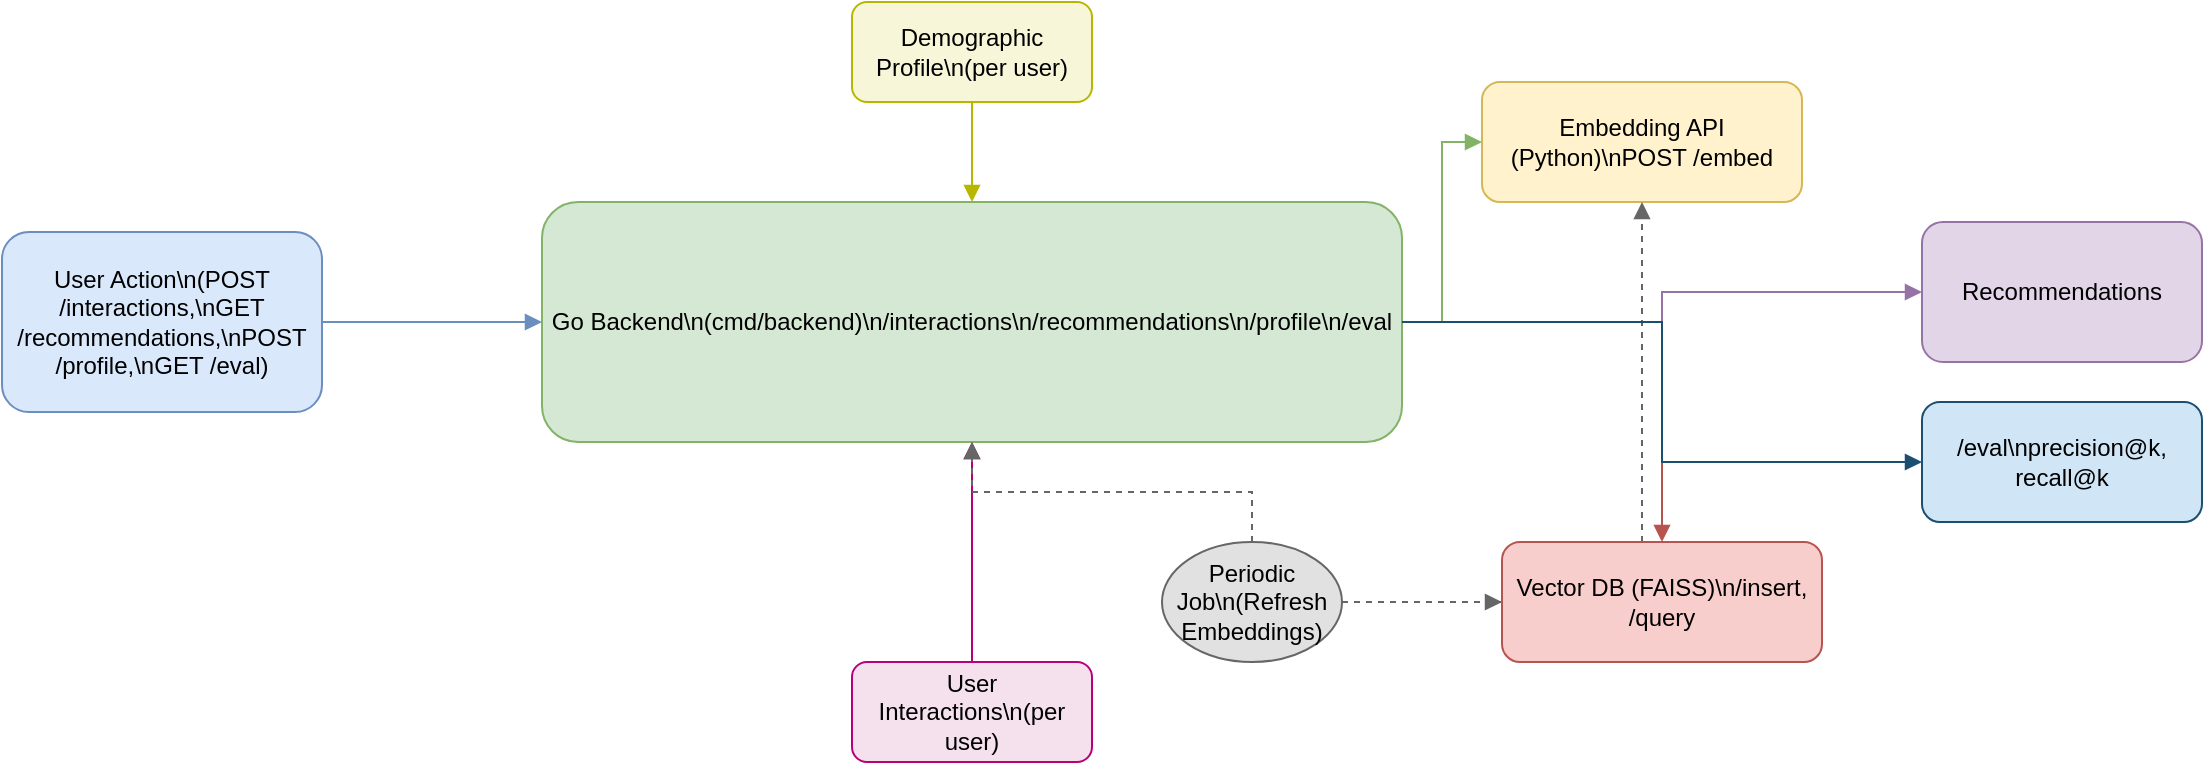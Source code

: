 <mxfile>
    <diagram name="Arquitetura AffinityMind" id="1">
        <mxGraphModel dx="1681" dy="454" grid="1" gridSize="10" guides="1" tooltips="1" connect="1" arrows="1" fold="1" page="1" pageScale="1" pageWidth="827" pageHeight="1169" math="0" shadow="0">
            <root>
                <mxCell id="0"/>
                <mxCell id="1" parent="0"/>
                <mxCell id="2" value="User Action\n(POST /interactions,\nGET /recommendations,\nPOST /profile,\nGET /eval)" style="rounded=1;whiteSpace=wrap;html=1;fillColor=#dae8fc;strokeColor=#6c8ebf;" parent="1" vertex="1">
                    <mxGeometry x="-300" y="135" width="160" height="90" as="geometry"/>
                </mxCell>
                <mxCell id="3" value="Go Backend\n(cmd/backend)\n/interactions\n/recommendations\n/profile\n/eval" style="rounded=1;whiteSpace=wrap;html=1;fillColor=#d5e8d4;strokeColor=#82b366;" parent="1" vertex="1">
                    <mxGeometry x="-30" y="120" width="430" height="120" as="geometry"/>
                </mxCell>
                <mxCell id="4" value="Embedding API (Python)\nPOST /embed" style="rounded=1;whiteSpace=wrap;html=1;fillColor=#fff2cc;strokeColor=#d6b656;" parent="1" vertex="1">
                    <mxGeometry x="440" y="60" width="160" height="60" as="geometry"/>
                </mxCell>
                <mxCell id="6" value="Recommendations" style="rounded=1;whiteSpace=wrap;html=1;fillColor=#e1d5e7;strokeColor=#9673a6;" parent="1" vertex="1">
                    <mxGeometry x="660" y="130" width="140" height="70" as="geometry"/>
                </mxCell>
                <mxCell id="7" style="edgeStyle=orthogonalEdgeStyle;rounded=0;orthogonalLoop=1;jettySize=auto;html=1;endArrow=block;endFill=1;strokeColor=#6c8ebf;" parent="1" source="2" target="3" edge="1">
                    <mxGeometry relative="1" as="geometry"/>
                </mxCell>
                <mxCell id="8" style="edgeStyle=orthogonalEdgeStyle;rounded=0;orthogonalLoop=1;jettySize=auto;html=1;endArrow=block;endFill=1;strokeColor=#82b366;" parent="1" source="3" target="4" edge="1">
                    <mxGeometry relative="1" as="geometry"/>
                </mxCell>
                <mxCell id="9" style="edgeStyle=orthogonalEdgeStyle;rounded=0;orthogonalLoop=1;jettySize=auto;html=1;endArrow=block;endFill=1;strokeColor=#b85450;" parent="1" source="3" target="5" edge="1">
                    <mxGeometry relative="1" as="geometry"/>
                </mxCell>
                <mxCell id="10" style="edgeStyle=orthogonalEdgeStyle;rounded=0;orthogonalLoop=1;jettySize=auto;html=1;endArrow=block;endFill=1;strokeColor=#9673a6;" parent="1" source="3" target="6" edge="1">
                    <mxGeometry relative="1" as="geometry"/>
                </mxCell>
                <mxCell id="14" value="Demographic Profile\n(per user)" style="rounded=1;whiteSpace=wrap;html=1;fillColor=#f8f6d8;strokeColor=#b7b700;" parent="1" vertex="1">
                    <mxGeometry x="125" y="20" width="120" height="50" as="geometry"/>
                </mxCell>
                <mxCell id="15" value="User Interactions\n(per user)" style="rounded=1;whiteSpace=wrap;html=1;fillColor=#f5e1ee;strokeColor=#b7007a;" parent="1" vertex="1">
                    <mxGeometry x="125" y="350" width="120" height="50" as="geometry"/>
                </mxCell>
                <mxCell id="16" value="Periodic Job\n(Refresh Embeddings)" style="ellipse;whiteSpace=wrap;html=1;fillColor=#e1e1e1;strokeColor=#666666;" parent="1" vertex="1">
                    <mxGeometry x="280" y="290" width="90" height="60" as="geometry"/>
                </mxCell>
                <mxCell id="17" value="/eval\nprecision@k, recall@k" style="rounded=1;whiteSpace=wrap;html=1;fillColor=#d0e6f7;strokeColor=#1b4f72;" parent="1" vertex="1">
                    <mxGeometry x="660" y="220" width="140" height="60" as="geometry"/>
                </mxCell>
                <mxCell id="18" style="edgeStyle=orthogonalEdgeStyle;rounded=0;orthogonalLoop=1;jettySize=auto;html=1;endArrow=block;endFill=1;strokeColor=#b7b700;" parent="1" source="14" target="3" edge="1">
                    <mxGeometry relative="1" as="geometry"/>
                </mxCell>
                <mxCell id="19" style="edgeStyle=orthogonalEdgeStyle;rounded=0;orthogonalLoop=1;jettySize=auto;html=1;endArrow=block;endFill=1;strokeColor=#b7007a;" parent="1" source="15" target="3" edge="1">
                    <mxGeometry relative="1" as="geometry"/>
                </mxCell>
                <mxCell id="20" style="edgeStyle=orthogonalEdgeStyle;rounded=0;orthogonalLoop=1;jettySize=auto;html=1;dashed=1;endArrow=block;endFill=1;strokeColor=#666666;" parent="1" source="16" target="3" edge="1">
                    <mxGeometry relative="1" as="geometry"/>
                </mxCell>
                <mxCell id="21" style="edgeStyle=orthogonalEdgeStyle;rounded=0;orthogonalLoop=1;jettySize=auto;html=1;dashed=1;endArrow=block;endFill=1;strokeColor=#666666;" parent="1" source="16" target="4" edge="1">
                    <mxGeometry relative="1" as="geometry"/>
                </mxCell>
                <mxCell id="22" style="edgeStyle=orthogonalEdgeStyle;rounded=0;orthogonalLoop=1;jettySize=auto;html=1;dashed=1;endArrow=block;endFill=1;strokeColor=#666666;" parent="1" source="16" target="5" edge="1">
                    <mxGeometry relative="1" as="geometry"/>
                </mxCell>
                <mxCell id="23" style="edgeStyle=orthogonalEdgeStyle;rounded=0;orthogonalLoop=1;jettySize=auto;html=1;endArrow=block;endFill=1;strokeColor=#1b4f72;" parent="1" source="3" target="17" edge="1">
                    <mxGeometry relative="1" as="geometry"/>
                </mxCell>
                <mxCell id="5" value="Vector DB (FAISS)\n/insert, /query" style="rounded=1;whiteSpace=wrap;html=1;fillColor=#f8cecc;strokeColor=#b85450;" parent="1" vertex="1">
                    <mxGeometry x="450" y="290" width="160" height="60" as="geometry"/>
                </mxCell>
            </root>
        </mxGraphModel>
    </diagram>
</mxfile>